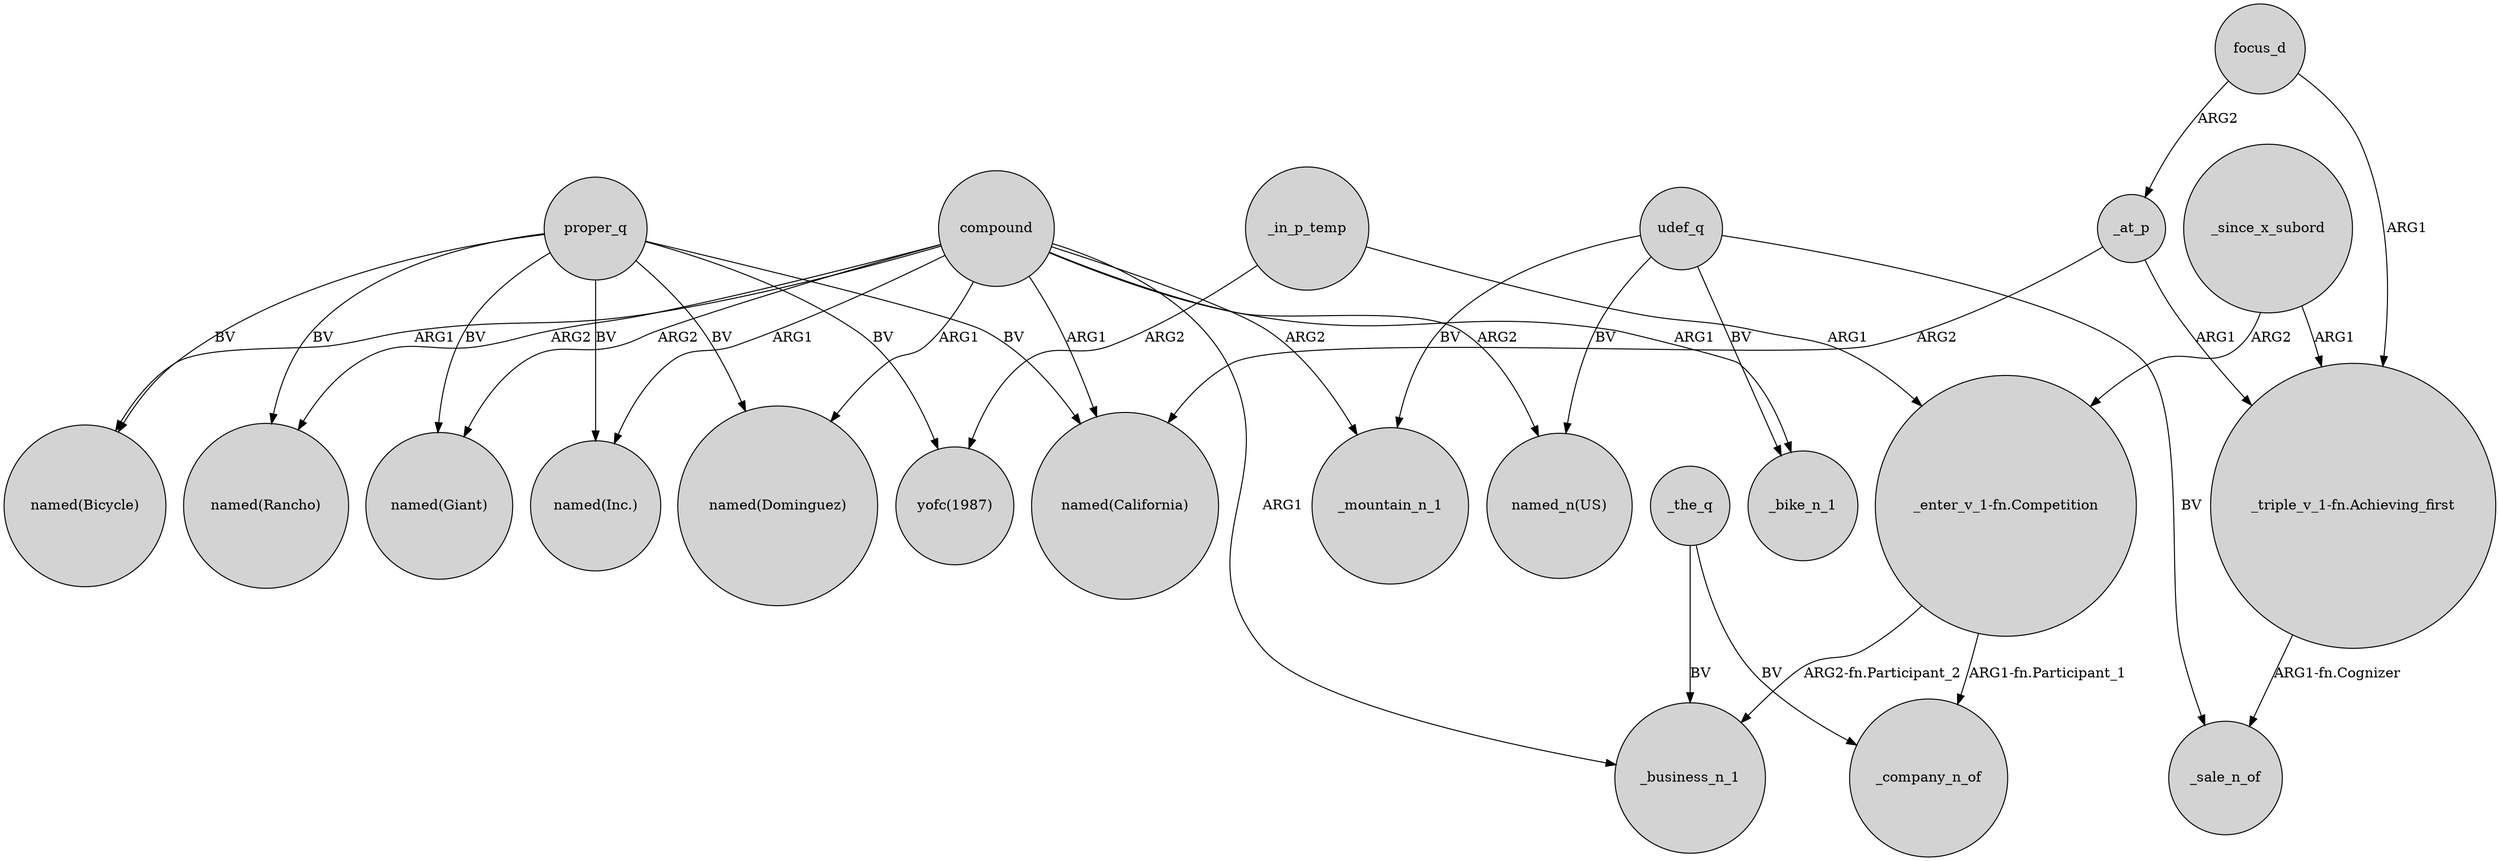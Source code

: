 digraph {
	node [shape=circle style=filled]
	proper_q -> "named(Bicycle)" [label=BV]
	compound -> "named(Rancho)" [label=ARG2]
	proper_q -> "named(Giant)" [label=BV]
	_at_p -> "_triple_v_1-fn.Achieving_first" [label=ARG1]
	_in_p_temp -> "yofc(1987)" [label=ARG2]
	_the_q -> _business_n_1 [label=BV]
	udef_q -> _sale_n_of [label=BV]
	compound -> "named(Bicycle)" [label=ARG1]
	focus_d -> _at_p [label=ARG2]
	udef_q -> _bike_n_1 [label=BV]
	proper_q -> "named(Inc.)" [label=BV]
	compound -> "named(Giant)" [label=ARG2]
	_in_p_temp -> "_enter_v_1-fn.Competition" [label=ARG1]
	compound -> "named(Dominguez)" [label=ARG1]
	compound -> _bike_n_1 [label=ARG1]
	proper_q -> "named(Dominguez)" [label=BV]
	proper_q -> "yofc(1987)" [label=BV]
	compound -> _mountain_n_1 [label=ARG2]
	_since_x_subord -> "_enter_v_1-fn.Competition" [label=ARG2]
	"_enter_v_1-fn.Competition" -> _business_n_1 [label="ARG2-fn.Participant_2"]
	"_enter_v_1-fn.Competition" -> _company_n_of [label="ARG1-fn.Participant_1"]
	"_triple_v_1-fn.Achieving_first" -> _sale_n_of [label="ARG1-fn.Cognizer"]
	_at_p -> "named(California)" [label=ARG2]
	compound -> "named(California)" [label=ARG1]
	udef_q -> _mountain_n_1 [label=BV]
	proper_q -> "named(California)" [label=BV]
	compound -> "named(Inc.)" [label=ARG1]
	compound -> _business_n_1 [label=ARG1]
	_since_x_subord -> "_triple_v_1-fn.Achieving_first" [label=ARG1]
	compound -> "named_n(US)" [label=ARG2]
	_the_q -> _company_n_of [label=BV]
	focus_d -> "_triple_v_1-fn.Achieving_first" [label=ARG1]
	udef_q -> "named_n(US)" [label=BV]
	proper_q -> "named(Rancho)" [label=BV]
}

